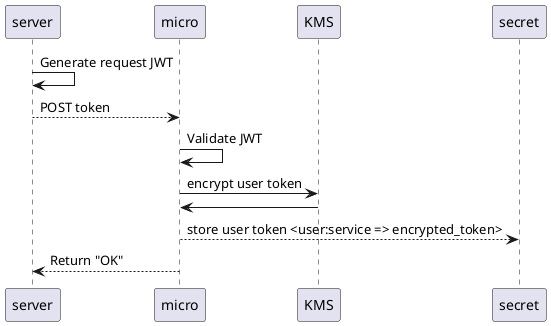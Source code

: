 @startuml POST
server -> server : Generate request JWT
server --> micro : POST token
micro -> micro : Validate JWT
micro -> KMS : encrypt user token
KMS -> micro
micro --> secret : store user token <user:service => encrypted_token>
micro --> server : Return "OK"